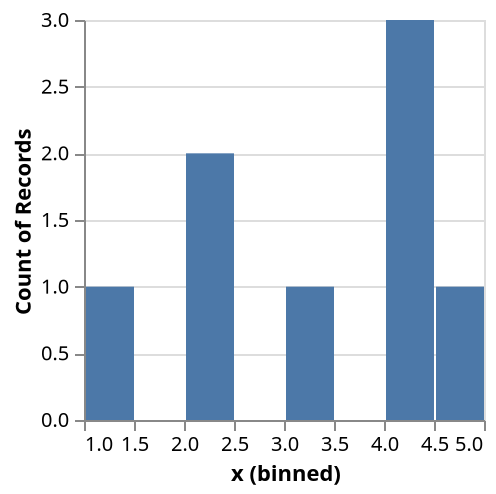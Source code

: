 {
  "$schema": "https://vega.github.io/schema/vega-lite/v5.json",
  "description": "Histogram example for distribution tasks.",
  "data": { "values": [{"x":1},{"x":2},{"x":2},{"x":3},{"x":4},{"x":4},{"x":4},{"x":5}] },
  "mark": "bar",
  "encoding": {
    "x": { "field": "x", "bin": true, "type": "quantitative" },
    "y": { "aggregate": "count", "type": "quantitative" }
  }
}